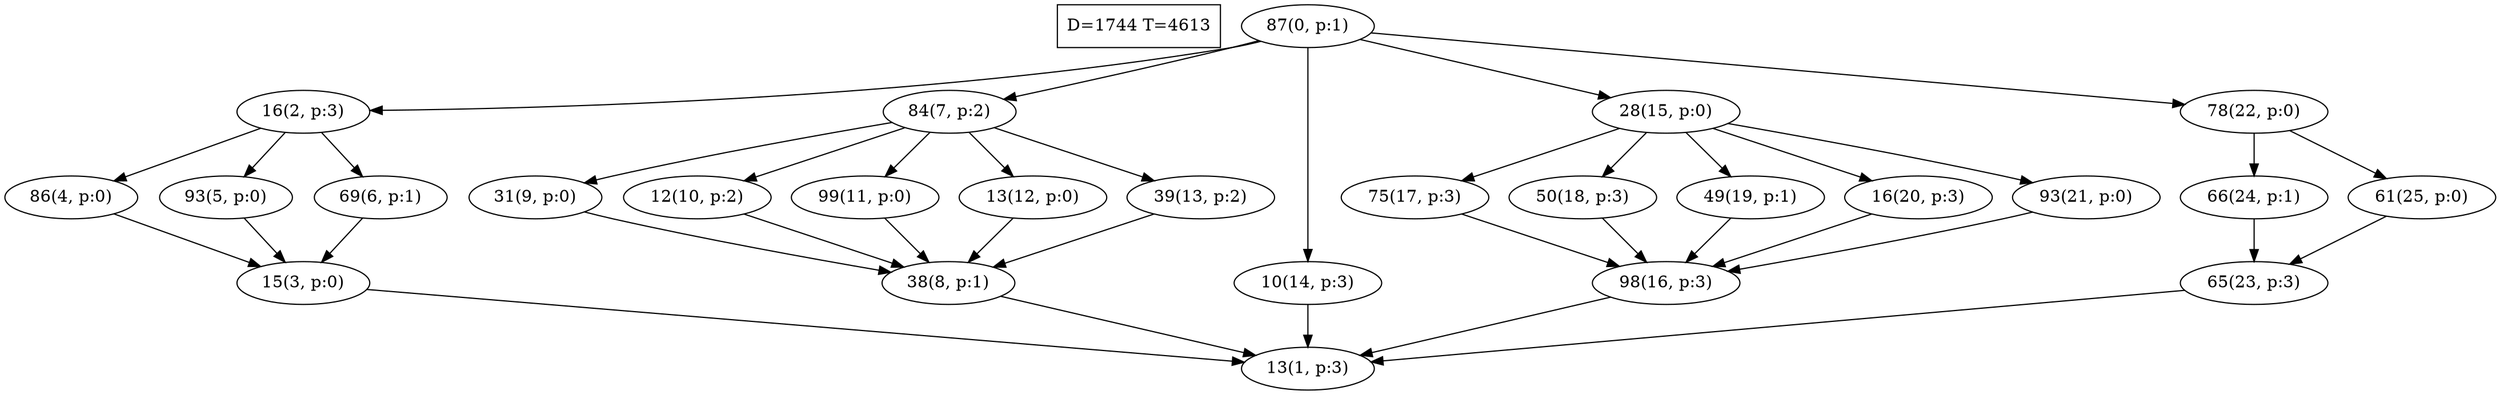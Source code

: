 digraph Task {
i [shape=box, label="D=1744 T=4613"]; 
0 [label="87(0, p:1)"];
1 [label="13(1, p:3)"];
2 [label="16(2, p:3)"];
3 [label="15(3, p:0)"];
4 [label="86(4, p:0)"];
5 [label="93(5, p:0)"];
6 [label="69(6, p:1)"];
7 [label="84(7, p:2)"];
8 [label="38(8, p:1)"];
9 [label="31(9, p:0)"];
10 [label="12(10, p:2)"];
11 [label="99(11, p:0)"];
12 [label="13(12, p:0)"];
13 [label="39(13, p:2)"];
14 [label="10(14, p:3)"];
15 [label="28(15, p:0)"];
16 [label="98(16, p:3)"];
17 [label="75(17, p:3)"];
18 [label="50(18, p:3)"];
19 [label="49(19, p:1)"];
20 [label="16(20, p:3)"];
21 [label="93(21, p:0)"];
22 [label="78(22, p:0)"];
23 [label="65(23, p:3)"];
24 [label="66(24, p:1)"];
25 [label="61(25, p:0)"];
0 -> 2;
0 -> 7;
0 -> 14;
0 -> 15;
0 -> 22;
2 -> 4;
2 -> 5;
2 -> 6;
3 -> 1;
4 -> 3;
5 -> 3;
6 -> 3;
7 -> 9;
7 -> 10;
7 -> 11;
7 -> 12;
7 -> 13;
8 -> 1;
9 -> 8;
10 -> 8;
11 -> 8;
12 -> 8;
13 -> 8;
14 -> 1;
15 -> 17;
15 -> 18;
15 -> 19;
15 -> 20;
15 -> 21;
16 -> 1;
17 -> 16;
18 -> 16;
19 -> 16;
20 -> 16;
21 -> 16;
22 -> 24;
22 -> 25;
23 -> 1;
24 -> 23;
25 -> 23;
}